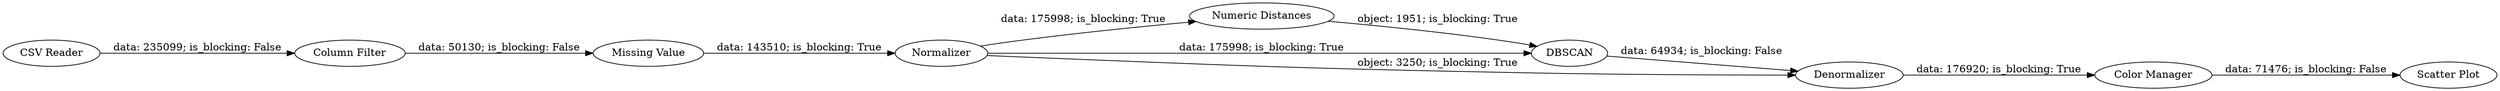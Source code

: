 digraph {
	"-5820432917728289617_14" [label=Normalizer]
	"-5820432917728289617_13" [label="Missing Value"]
	"-5820432917728289617_26" [label="CSV Reader"]
	"-5820432917728289617_12" [label="Column Filter"]
	"-5820432917728289617_15" [label="Numeric Distances"]
	"-5820432917728289617_16" [label=DBSCAN]
	"-5820432917728289617_25" [label="Scatter Plot"]
	"-5820432917728289617_24" [label="Color Manager"]
	"-5820432917728289617_23" [label=Denormalizer]
	"-5820432917728289617_14" -> "-5820432917728289617_15" [label="data: 175998; is_blocking: True"]
	"-5820432917728289617_23" -> "-5820432917728289617_24" [label="data: 176920; is_blocking: True"]
	"-5820432917728289617_15" -> "-5820432917728289617_16" [label="object: 1951; is_blocking: True"]
	"-5820432917728289617_24" -> "-5820432917728289617_25" [label="data: 71476; is_blocking: False"]
	"-5820432917728289617_14" -> "-5820432917728289617_16" [label="data: 175998; is_blocking: True"]
	"-5820432917728289617_14" -> "-5820432917728289617_23" [label="object: 3250; is_blocking: True"]
	"-5820432917728289617_16" -> "-5820432917728289617_23" [label="data: 64934; is_blocking: False"]
	"-5820432917728289617_13" -> "-5820432917728289617_14" [label="data: 143510; is_blocking: True"]
	"-5820432917728289617_26" -> "-5820432917728289617_12" [label="data: 235099; is_blocking: False"]
	"-5820432917728289617_12" -> "-5820432917728289617_13" [label="data: 50130; is_blocking: False"]
	rankdir=LR
}
